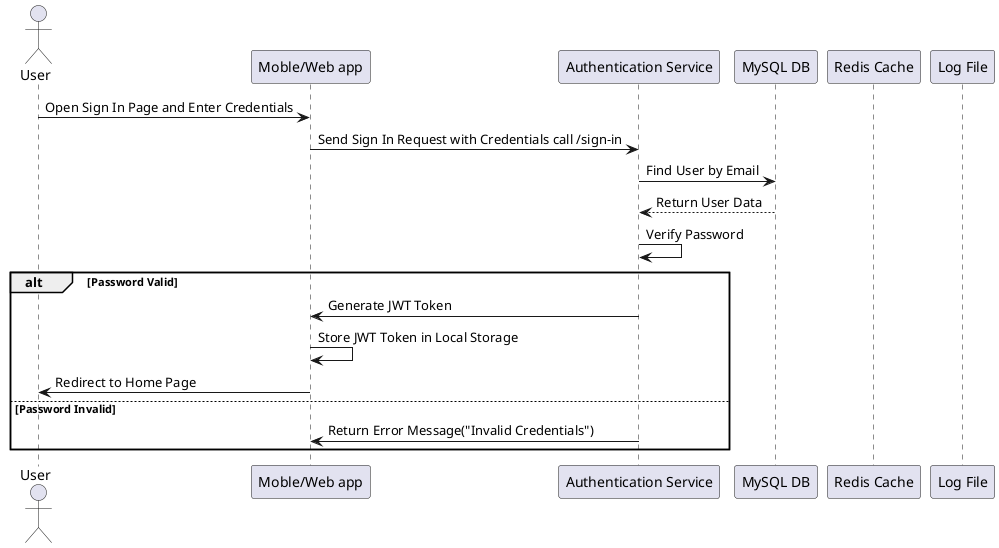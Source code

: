 @startuml
actor "User" as user
participant "Moble/Web app" as app
participant "Authentication Service" as authService
participant "MySQL DB" as DB
participant "Redis Cache" as cache
participant "Log File" as log
user -> app : Open Sign In Page and Enter Credentials
app -> authService : Send Sign In Request with Credentials call /sign-in
authService -> DB : Find User by Email
DB --> authService : Return User Data
authService -> authService : Verify Password
alt Password Valid
    authService -> app : Generate JWT Token
    app -> app : Store JWT Token in Local Storage
    app -> user : Redirect to Home Page
else Password Invalid
    authService -> app : Return Error Message("Invalid Credentials")
end

@enduml